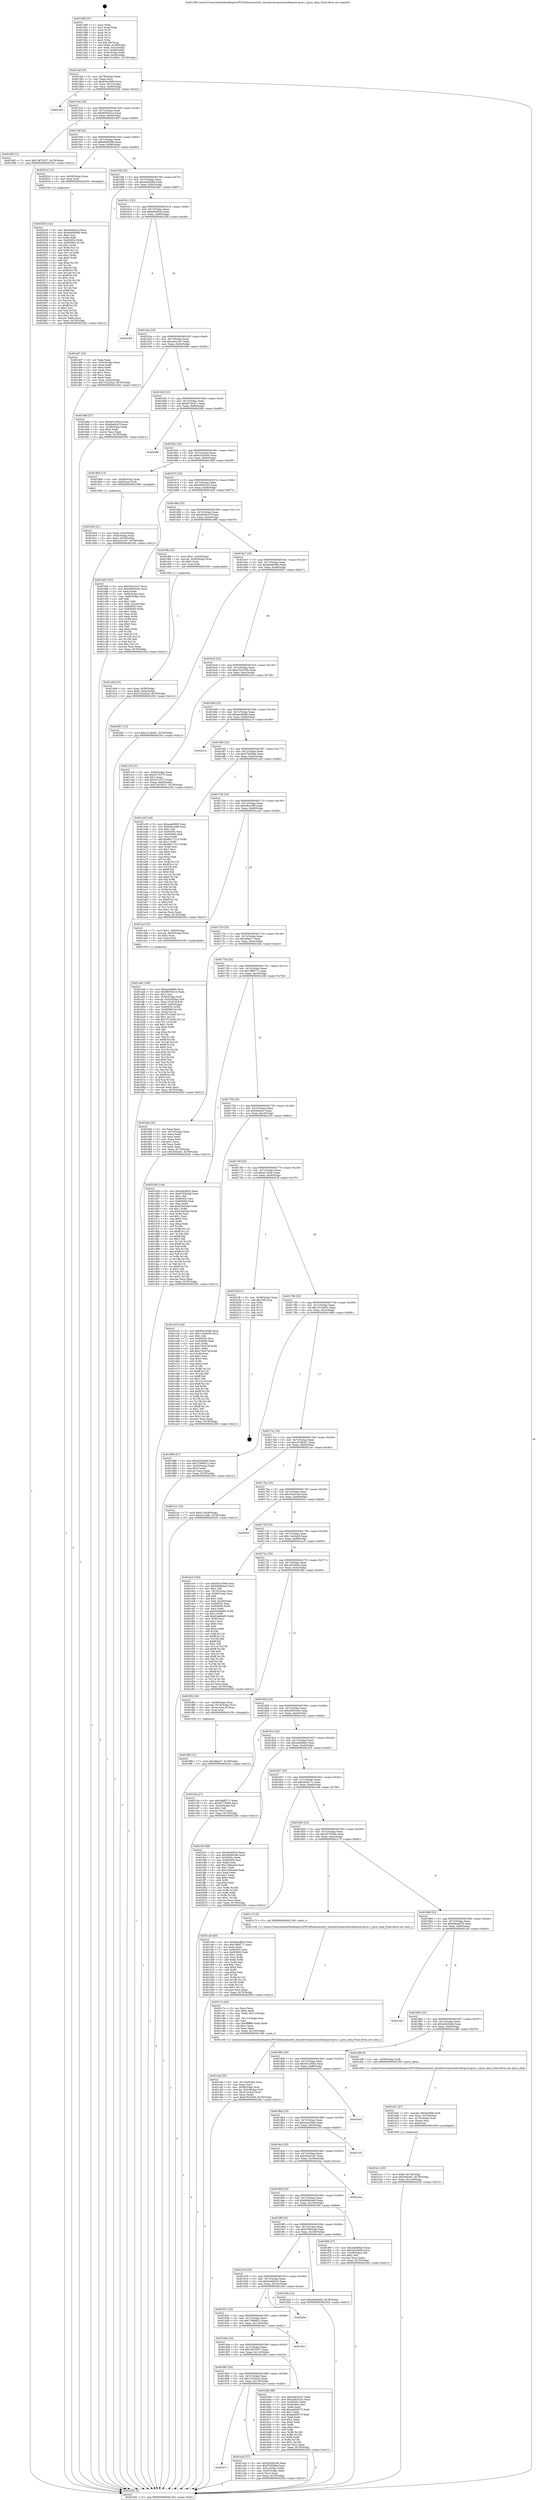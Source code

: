 digraph "0x401580" {
  label = "0x401580 (/mnt/c/Users/mathe/Desktop/tcc/POCII/binaries/extr_linuxdriverspcicontrollerpcie-iproc.c_iproc_data_Final-ollvm.out::main(0))"
  labelloc = "t"
  node[shape=record]

  Entry [label="",width=0.3,height=0.3,shape=circle,fillcolor=black,style=filled]
  "0x4015af" [label="{
     0x4015af [23]\l
     | [instrs]\l
     &nbsp;&nbsp;0x4015af \<+3\>: mov -0x78(%rbp),%eax\l
     &nbsp;&nbsp;0x4015b2 \<+2\>: mov %eax,%ecx\l
     &nbsp;&nbsp;0x4015b4 \<+6\>: sub $0x93ec3596,%ecx\l
     &nbsp;&nbsp;0x4015ba \<+3\>: mov %eax,-0x7c(%rbp)\l
     &nbsp;&nbsp;0x4015bd \<+3\>: mov %ecx,-0x80(%rbp)\l
     &nbsp;&nbsp;0x4015c0 \<+6\>: je 0000000000402262 \<main+0xce2\>\l
  }"]
  "0x402262" [label="{
     0x402262\l
  }", style=dashed]
  "0x4015c6" [label="{
     0x4015c6 [25]\l
     | [instrs]\l
     &nbsp;&nbsp;0x4015c6 \<+5\>: jmp 00000000004015cb \<main+0x4b\>\l
     &nbsp;&nbsp;0x4015cb \<+3\>: mov -0x7c(%rbp),%eax\l
     &nbsp;&nbsp;0x4015ce \<+5\>: sub $0x96555e14,%eax\l
     &nbsp;&nbsp;0x4015d3 \<+6\>: mov %eax,-0x84(%rbp)\l
     &nbsp;&nbsp;0x4015d9 \<+6\>: je 0000000000401b8f \<main+0x60f\>\l
  }"]
  Exit [label="",width=0.3,height=0.3,shape=circle,fillcolor=black,style=filled,peripheries=2]
  "0x401b8f" [label="{
     0x401b8f [12]\l
     | [instrs]\l
     &nbsp;&nbsp;0x401b8f \<+7\>: movl $0x7a879237,-0x78(%rbp)\l
     &nbsp;&nbsp;0x401b96 \<+5\>: jmp 0000000000402292 \<main+0xd12\>\l
  }"]
  "0x4015df" [label="{
     0x4015df [25]\l
     | [instrs]\l
     &nbsp;&nbsp;0x4015df \<+5\>: jmp 00000000004015e4 \<main+0x64\>\l
     &nbsp;&nbsp;0x4015e4 \<+3\>: mov -0x7c(%rbp),%eax\l
     &nbsp;&nbsp;0x4015e7 \<+5\>: sub $0x96e6039e,%eax\l
     &nbsp;&nbsp;0x4015ec \<+6\>: mov %eax,-0x88(%rbp)\l
     &nbsp;&nbsp;0x4015f2 \<+6\>: je 000000000040201d \<main+0xa9d\>\l
  }"]
  "0x402029" [label="{
     0x402029 [142]\l
     | [instrs]\l
     &nbsp;&nbsp;0x402029 \<+5\>: mov $0x6a4bf41b,%ecx\l
     &nbsp;&nbsp;0x40202e \<+5\>: mov $0xde440908,%edx\l
     &nbsp;&nbsp;0x402033 \<+3\>: mov $0x1,%sil\l
     &nbsp;&nbsp;0x402036 \<+3\>: xor %r8d,%r8d\l
     &nbsp;&nbsp;0x402039 \<+8\>: mov 0x40505c,%r9d\l
     &nbsp;&nbsp;0x402041 \<+8\>: mov 0x405060,%r10d\l
     &nbsp;&nbsp;0x402049 \<+4\>: sub $0x1,%r8d\l
     &nbsp;&nbsp;0x40204d \<+3\>: mov %r9d,%r11d\l
     &nbsp;&nbsp;0x402050 \<+3\>: add %r8d,%r11d\l
     &nbsp;&nbsp;0x402053 \<+4\>: imul %r11d,%r9d\l
     &nbsp;&nbsp;0x402057 \<+4\>: and $0x1,%r9d\l
     &nbsp;&nbsp;0x40205b \<+4\>: cmp $0x0,%r9d\l
     &nbsp;&nbsp;0x40205f \<+3\>: sete %bl\l
     &nbsp;&nbsp;0x402062 \<+4\>: cmp $0xa,%r10d\l
     &nbsp;&nbsp;0x402066 \<+4\>: setl %r14b\l
     &nbsp;&nbsp;0x40206a \<+3\>: mov %bl,%r15b\l
     &nbsp;&nbsp;0x40206d \<+4\>: xor $0xff,%r15b\l
     &nbsp;&nbsp;0x402071 \<+3\>: mov %r14b,%r12b\l
     &nbsp;&nbsp;0x402074 \<+4\>: xor $0xff,%r12b\l
     &nbsp;&nbsp;0x402078 \<+4\>: xor $0x1,%sil\l
     &nbsp;&nbsp;0x40207c \<+3\>: mov %r15b,%r13b\l
     &nbsp;&nbsp;0x40207f \<+4\>: and $0xff,%r13b\l
     &nbsp;&nbsp;0x402083 \<+3\>: and %sil,%bl\l
     &nbsp;&nbsp;0x402086 \<+3\>: mov %r12b,%al\l
     &nbsp;&nbsp;0x402089 \<+2\>: and $0xff,%al\l
     &nbsp;&nbsp;0x40208b \<+3\>: and %sil,%r14b\l
     &nbsp;&nbsp;0x40208e \<+3\>: or %bl,%r13b\l
     &nbsp;&nbsp;0x402091 \<+3\>: or %r14b,%al\l
     &nbsp;&nbsp;0x402094 \<+3\>: xor %al,%r13b\l
     &nbsp;&nbsp;0x402097 \<+3\>: or %r12b,%r15b\l
     &nbsp;&nbsp;0x40209a \<+4\>: xor $0xff,%r15b\l
     &nbsp;&nbsp;0x40209e \<+4\>: or $0x1,%sil\l
     &nbsp;&nbsp;0x4020a2 \<+3\>: and %sil,%r15b\l
     &nbsp;&nbsp;0x4020a5 \<+3\>: or %r15b,%r13b\l
     &nbsp;&nbsp;0x4020a8 \<+4\>: test $0x1,%r13b\l
     &nbsp;&nbsp;0x4020ac \<+3\>: cmovne %edx,%ecx\l
     &nbsp;&nbsp;0x4020af \<+3\>: mov %ecx,-0x78(%rbp)\l
     &nbsp;&nbsp;0x4020b2 \<+5\>: jmp 0000000000402292 \<main+0xd12\>\l
  }"]
  "0x40201d" [label="{
     0x40201d [12]\l
     | [instrs]\l
     &nbsp;&nbsp;0x40201d \<+4\>: mov -0x58(%rbp),%rax\l
     &nbsp;&nbsp;0x402021 \<+3\>: mov %rax,%rdi\l
     &nbsp;&nbsp;0x402024 \<+5\>: call 0000000000401030 \<free@plt\>\l
     | [calls]\l
     &nbsp;&nbsp;0x401030 \{1\} (unknown)\l
  }"]
  "0x4015f8" [label="{
     0x4015f8 [25]\l
     | [instrs]\l
     &nbsp;&nbsp;0x4015f8 \<+5\>: jmp 00000000004015fd \<main+0x7d\>\l
     &nbsp;&nbsp;0x4015fd \<+3\>: mov -0x7c(%rbp),%eax\l
     &nbsp;&nbsp;0x401600 \<+5\>: sub $0xaebf246d,%eax\l
     &nbsp;&nbsp;0x401605 \<+6\>: mov %eax,-0x8c(%rbp)\l
     &nbsp;&nbsp;0x40160b \<+6\>: je 0000000000401dd7 \<main+0x857\>\l
  }"]
  "0x401f98" [label="{
     0x401f98 [12]\l
     | [instrs]\l
     &nbsp;&nbsp;0x401f98 \<+7\>: movl $0x48ae27,-0x78(%rbp)\l
     &nbsp;&nbsp;0x401f9f \<+5\>: jmp 0000000000402292 \<main+0xd12\>\l
  }"]
  "0x401dd7" [label="{
     0x401dd7 [33]\l
     | [instrs]\l
     &nbsp;&nbsp;0x401dd7 \<+2\>: xor %eax,%eax\l
     &nbsp;&nbsp;0x401dd9 \<+3\>: mov -0x5c(%rbp),%ecx\l
     &nbsp;&nbsp;0x401ddc \<+2\>: mov %eax,%edx\l
     &nbsp;&nbsp;0x401dde \<+2\>: sub %ecx,%edx\l
     &nbsp;&nbsp;0x401de0 \<+2\>: mov %eax,%ecx\l
     &nbsp;&nbsp;0x401de2 \<+3\>: sub $0x1,%ecx\l
     &nbsp;&nbsp;0x401de5 \<+2\>: add %ecx,%edx\l
     &nbsp;&nbsp;0x401de7 \<+2\>: sub %edx,%eax\l
     &nbsp;&nbsp;0x401de9 \<+3\>: mov %eax,-0x5c(%rbp)\l
     &nbsp;&nbsp;0x401dec \<+7\>: movl $0x7e22d2a2,-0x78(%rbp)\l
     &nbsp;&nbsp;0x401df3 \<+5\>: jmp 0000000000402292 \<main+0xd12\>\l
  }"]
  "0x401611" [label="{
     0x401611 [25]\l
     | [instrs]\l
     &nbsp;&nbsp;0x401611 \<+5\>: jmp 0000000000401616 \<main+0x96\>\l
     &nbsp;&nbsp;0x401616 \<+3\>: mov -0x7c(%rbp),%eax\l
     &nbsp;&nbsp;0x401619 \<+5\>: sub $0xb9ecf62d,%eax\l
     &nbsp;&nbsp;0x40161e \<+6\>: mov %eax,-0x90(%rbp)\l
     &nbsp;&nbsp;0x401624 \<+6\>: je 0000000000402256 \<main+0xcd6\>\l
  }"]
  "0x401e1c" [label="{
     0x401e1c [25]\l
     | [instrs]\l
     &nbsp;&nbsp;0x401e1c \<+7\>: movl $0x0,-0x74(%rbp)\l
     &nbsp;&nbsp;0x401e23 \<+7\>: movl $0x50fca01,-0x78(%rbp)\l
     &nbsp;&nbsp;0x401e2a \<+6\>: mov %eax,-0x124(%rbp)\l
     &nbsp;&nbsp;0x401e30 \<+5\>: jmp 0000000000402292 \<main+0xd12\>\l
  }"]
  "0x402256" [label="{
     0x402256\l
  }", style=dashed]
  "0x40162a" [label="{
     0x40162a [25]\l
     | [instrs]\l
     &nbsp;&nbsp;0x40162a \<+5\>: jmp 000000000040162f \<main+0xaf\>\l
     &nbsp;&nbsp;0x40162f \<+3\>: mov -0x7c(%rbp),%eax\l
     &nbsp;&nbsp;0x401632 \<+5\>: sub $0xce5ccc07,%eax\l
     &nbsp;&nbsp;0x401637 \<+6\>: mov %eax,-0x94(%rbp)\l
     &nbsp;&nbsp;0x40163d \<+6\>: je 00000000004019db \<main+0x45b\>\l
  }"]
  "0x401e01" [label="{
     0x401e01 [27]\l
     | [instrs]\l
     &nbsp;&nbsp;0x401e01 \<+10\>: movabs $0x4030b6,%rdi\l
     &nbsp;&nbsp;0x401e0b \<+4\>: mov %rax,-0x70(%rbp)\l
     &nbsp;&nbsp;0x401e0f \<+4\>: mov -0x70(%rbp),%rax\l
     &nbsp;&nbsp;0x401e13 \<+2\>: mov (%rax),%esi\l
     &nbsp;&nbsp;0x401e15 \<+2\>: mov $0x0,%al\l
     &nbsp;&nbsp;0x401e17 \<+5\>: call 0000000000401040 \<printf@plt\>\l
     | [calls]\l
     &nbsp;&nbsp;0x401040 \{1\} (unknown)\l
  }"]
  "0x4019db" [label="{
     0x4019db [27]\l
     | [instrs]\l
     &nbsp;&nbsp;0x4019db \<+5\>: mov $0x491c5934,%eax\l
     &nbsp;&nbsp;0x4019e0 \<+5\>: mov $0xdbd4cb7f,%ecx\l
     &nbsp;&nbsp;0x4019e5 \<+3\>: mov -0x30(%rbp),%edx\l
     &nbsp;&nbsp;0x4019e8 \<+3\>: cmp $0x0,%edx\l
     &nbsp;&nbsp;0x4019eb \<+3\>: cmove %ecx,%eax\l
     &nbsp;&nbsp;0x4019ee \<+3\>: mov %eax,-0x78(%rbp)\l
     &nbsp;&nbsp;0x4019f1 \<+5\>: jmp 0000000000402292 \<main+0xd12\>\l
  }"]
  "0x401643" [label="{
     0x401643 [25]\l
     | [instrs]\l
     &nbsp;&nbsp;0x401643 \<+5\>: jmp 0000000000401648 \<main+0xc8\>\l
     &nbsp;&nbsp;0x401648 \<+3\>: mov -0x7c(%rbp),%eax\l
     &nbsp;&nbsp;0x40164b \<+5\>: sub $0xd274a411,%eax\l
     &nbsp;&nbsp;0x401650 \<+6\>: mov %eax,-0x98(%rbp)\l
     &nbsp;&nbsp;0x401656 \<+6\>: je 0000000000402286 \<main+0xd06\>\l
  }"]
  "0x401ca6" [label="{
     0x401ca6 [35]\l
     | [instrs]\l
     &nbsp;&nbsp;0x401ca6 \<+6\>: mov -0x120(%rbp),%ecx\l
     &nbsp;&nbsp;0x401cac \<+3\>: imul %eax,%ecx\l
     &nbsp;&nbsp;0x401caf \<+4\>: mov -0x58(%rbp),%rdi\l
     &nbsp;&nbsp;0x401cb3 \<+4\>: movslq -0x5c(%rbp),%r8\l
     &nbsp;&nbsp;0x401cb7 \<+4\>: mov (%rdi,%r8,8),%rdi\l
     &nbsp;&nbsp;0x401cbb \<+2\>: mov %ecx,(%rdi)\l
     &nbsp;&nbsp;0x401cbd \<+7\>: movl $0xe76232d5,-0x78(%rbp)\l
     &nbsp;&nbsp;0x401cc4 \<+5\>: jmp 0000000000402292 \<main+0xd12\>\l
  }"]
  "0x402286" [label="{
     0x402286\l
  }", style=dashed]
  "0x40165c" [label="{
     0x40165c [25]\l
     | [instrs]\l
     &nbsp;&nbsp;0x40165c \<+5\>: jmp 0000000000401661 \<main+0xe1\>\l
     &nbsp;&nbsp;0x401661 \<+3\>: mov -0x7c(%rbp),%eax\l
     &nbsp;&nbsp;0x401664 \<+5\>: sub $0xd33cb5a0,%eax\l
     &nbsp;&nbsp;0x401669 \<+6\>: mov %eax,-0x9c(%rbp)\l
     &nbsp;&nbsp;0x40166f \<+6\>: je 00000000004019b9 \<main+0x439\>\l
  }"]
  "0x401c7a" [label="{
     0x401c7a [44]\l
     | [instrs]\l
     &nbsp;&nbsp;0x401c7a \<+2\>: xor %ecx,%ecx\l
     &nbsp;&nbsp;0x401c7c \<+5\>: mov $0x2,%edx\l
     &nbsp;&nbsp;0x401c81 \<+6\>: mov %edx,-0x11c(%rbp)\l
     &nbsp;&nbsp;0x401c87 \<+1\>: cltd\l
     &nbsp;&nbsp;0x401c88 \<+6\>: mov -0x11c(%rbp),%esi\l
     &nbsp;&nbsp;0x401c8e \<+2\>: idiv %esi\l
     &nbsp;&nbsp;0x401c90 \<+6\>: imul $0xfffffffe,%edx,%edx\l
     &nbsp;&nbsp;0x401c96 \<+3\>: sub $0x1,%ecx\l
     &nbsp;&nbsp;0x401c99 \<+2\>: sub %ecx,%edx\l
     &nbsp;&nbsp;0x401c9b \<+6\>: mov %edx,-0x120(%rbp)\l
     &nbsp;&nbsp;0x401ca1 \<+5\>: call 0000000000401160 \<next_i\>\l
     | [calls]\l
     &nbsp;&nbsp;0x401160 \{1\} (/mnt/c/Users/mathe/Desktop/tcc/POCII/binaries/extr_linuxdriverspcicontrollerpcie-iproc.c_iproc_data_Final-ollvm.out::next_i)\l
  }"]
  "0x4019b9" [label="{
     0x4019b9 [13]\l
     | [instrs]\l
     &nbsp;&nbsp;0x4019b9 \<+4\>: mov -0x48(%rbp),%rax\l
     &nbsp;&nbsp;0x4019bd \<+4\>: mov 0x8(%rax),%rdi\l
     &nbsp;&nbsp;0x4019c1 \<+5\>: call 0000000000401060 \<atoi@plt\>\l
     | [calls]\l
     &nbsp;&nbsp;0x401060 \{1\} (unknown)\l
  }"]
  "0x401675" [label="{
     0x401675 [25]\l
     | [instrs]\l
     &nbsp;&nbsp;0x401675 \<+5\>: jmp 000000000040167a \<main+0xfa\>\l
     &nbsp;&nbsp;0x40167a \<+3\>: mov -0x7c(%rbp),%eax\l
     &nbsp;&nbsp;0x40167d \<+5\>: sub $0xd3833c23,%eax\l
     &nbsp;&nbsp;0x401682 \<+6\>: mov %eax,-0xa0(%rbp)\l
     &nbsp;&nbsp;0x401688 \<+6\>: je 0000000000401bf3 \<main+0x673\>\l
  }"]
  "0x401ae6" [label="{
     0x401ae6 [169]\l
     | [instrs]\l
     &nbsp;&nbsp;0x401ae6 \<+5\>: mov $0xeae4f466,%ecx\l
     &nbsp;&nbsp;0x401aeb \<+5\>: mov $0x96555e14,%edx\l
     &nbsp;&nbsp;0x401af0 \<+3\>: mov $0x1,%sil\l
     &nbsp;&nbsp;0x401af3 \<+4\>: mov -0x58(%rbp),%rdi\l
     &nbsp;&nbsp;0x401af7 \<+4\>: movslq -0x5c(%rbp),%r8\l
     &nbsp;&nbsp;0x401afb \<+4\>: mov %rax,(%rdi,%r8,8)\l
     &nbsp;&nbsp;0x401aff \<+7\>: movl $0x0,-0x64(%rbp)\l
     &nbsp;&nbsp;0x401b06 \<+8\>: mov 0x40505c,%r9d\l
     &nbsp;&nbsp;0x401b0e \<+8\>: mov 0x405060,%r10d\l
     &nbsp;&nbsp;0x401b16 \<+3\>: mov %r9d,%r11d\l
     &nbsp;&nbsp;0x401b19 \<+7\>: sub $0x7f7c53d3,%r11d\l
     &nbsp;&nbsp;0x401b20 \<+4\>: sub $0x1,%r11d\l
     &nbsp;&nbsp;0x401b24 \<+7\>: add $0x7f7c53d3,%r11d\l
     &nbsp;&nbsp;0x401b2b \<+4\>: imul %r11d,%r9d\l
     &nbsp;&nbsp;0x401b2f \<+4\>: and $0x1,%r9d\l
     &nbsp;&nbsp;0x401b33 \<+4\>: cmp $0x0,%r9d\l
     &nbsp;&nbsp;0x401b37 \<+3\>: sete %bl\l
     &nbsp;&nbsp;0x401b3a \<+4\>: cmp $0xa,%r10d\l
     &nbsp;&nbsp;0x401b3e \<+4\>: setl %r14b\l
     &nbsp;&nbsp;0x401b42 \<+3\>: mov %bl,%r15b\l
     &nbsp;&nbsp;0x401b45 \<+4\>: xor $0xff,%r15b\l
     &nbsp;&nbsp;0x401b49 \<+3\>: mov %r14b,%r12b\l
     &nbsp;&nbsp;0x401b4c \<+4\>: xor $0xff,%r12b\l
     &nbsp;&nbsp;0x401b50 \<+4\>: xor $0x0,%sil\l
     &nbsp;&nbsp;0x401b54 \<+3\>: mov %r15b,%r13b\l
     &nbsp;&nbsp;0x401b57 \<+4\>: and $0x0,%r13b\l
     &nbsp;&nbsp;0x401b5b \<+3\>: and %sil,%bl\l
     &nbsp;&nbsp;0x401b5e \<+3\>: mov %r12b,%al\l
     &nbsp;&nbsp;0x401b61 \<+2\>: and $0x0,%al\l
     &nbsp;&nbsp;0x401b63 \<+3\>: and %sil,%r14b\l
     &nbsp;&nbsp;0x401b66 \<+3\>: or %bl,%r13b\l
     &nbsp;&nbsp;0x401b69 \<+3\>: or %r14b,%al\l
     &nbsp;&nbsp;0x401b6c \<+3\>: xor %al,%r13b\l
     &nbsp;&nbsp;0x401b6f \<+3\>: or %r12b,%r15b\l
     &nbsp;&nbsp;0x401b72 \<+4\>: xor $0xff,%r15b\l
     &nbsp;&nbsp;0x401b76 \<+4\>: or $0x0,%sil\l
     &nbsp;&nbsp;0x401b7a \<+3\>: and %sil,%r15b\l
     &nbsp;&nbsp;0x401b7d \<+3\>: or %r15b,%r13b\l
     &nbsp;&nbsp;0x401b80 \<+4\>: test $0x1,%r13b\l
     &nbsp;&nbsp;0x401b84 \<+3\>: cmovne %edx,%ecx\l
     &nbsp;&nbsp;0x401b87 \<+3\>: mov %ecx,-0x78(%rbp)\l
     &nbsp;&nbsp;0x401b8a \<+5\>: jmp 0000000000402292 \<main+0xd12\>\l
  }"]
  "0x401bf3" [label="{
     0x401bf3 [103]\l
     | [instrs]\l
     &nbsp;&nbsp;0x401bf3 \<+5\>: mov $0x544c3247,%eax\l
     &nbsp;&nbsp;0x401bf8 \<+5\>: mov $0x26002e34,%ecx\l
     &nbsp;&nbsp;0x401bfd \<+2\>: xor %edx,%edx\l
     &nbsp;&nbsp;0x401bff \<+3\>: mov -0x64(%rbp),%esi\l
     &nbsp;&nbsp;0x401c02 \<+3\>: cmp -0x60(%rbp),%esi\l
     &nbsp;&nbsp;0x401c05 \<+4\>: setl %dil\l
     &nbsp;&nbsp;0x401c09 \<+4\>: and $0x1,%dil\l
     &nbsp;&nbsp;0x401c0d \<+4\>: mov %dil,-0x2a(%rbp)\l
     &nbsp;&nbsp;0x401c11 \<+7\>: mov 0x40505c,%esi\l
     &nbsp;&nbsp;0x401c18 \<+8\>: mov 0x405060,%r8d\l
     &nbsp;&nbsp;0x401c20 \<+3\>: sub $0x1,%edx\l
     &nbsp;&nbsp;0x401c23 \<+3\>: mov %esi,%r9d\l
     &nbsp;&nbsp;0x401c26 \<+3\>: add %edx,%r9d\l
     &nbsp;&nbsp;0x401c29 \<+4\>: imul %r9d,%esi\l
     &nbsp;&nbsp;0x401c2d \<+3\>: and $0x1,%esi\l
     &nbsp;&nbsp;0x401c30 \<+3\>: cmp $0x0,%esi\l
     &nbsp;&nbsp;0x401c33 \<+4\>: sete %dil\l
     &nbsp;&nbsp;0x401c37 \<+4\>: cmp $0xa,%r8d\l
     &nbsp;&nbsp;0x401c3b \<+4\>: setl %r10b\l
     &nbsp;&nbsp;0x401c3f \<+3\>: mov %dil,%r11b\l
     &nbsp;&nbsp;0x401c42 \<+3\>: and %r10b,%r11b\l
     &nbsp;&nbsp;0x401c45 \<+3\>: xor %r10b,%dil\l
     &nbsp;&nbsp;0x401c48 \<+3\>: or %dil,%r11b\l
     &nbsp;&nbsp;0x401c4b \<+4\>: test $0x1,%r11b\l
     &nbsp;&nbsp;0x401c4f \<+3\>: cmovne %ecx,%eax\l
     &nbsp;&nbsp;0x401c52 \<+3\>: mov %eax,-0x78(%rbp)\l
     &nbsp;&nbsp;0x401c55 \<+5\>: jmp 0000000000402292 \<main+0xd12\>\l
  }"]
  "0x40168e" [label="{
     0x40168e [25]\l
     | [instrs]\l
     &nbsp;&nbsp;0x40168e \<+5\>: jmp 0000000000401693 \<main+0x113\>\l
     &nbsp;&nbsp;0x401693 \<+3\>: mov -0x7c(%rbp),%eax\l
     &nbsp;&nbsp;0x401696 \<+5\>: sub $0xdbd4cb7f,%eax\l
     &nbsp;&nbsp;0x40169b \<+6\>: mov %eax,-0xa4(%rbp)\l
     &nbsp;&nbsp;0x4016a1 \<+6\>: je 00000000004019f6 \<main+0x476\>\l
  }"]
  "0x40197c" [label="{
     0x40197c\l
  }", style=dashed]
  "0x4019f6" [label="{
     0x4019f6 [23]\l
     | [instrs]\l
     &nbsp;&nbsp;0x4019f6 \<+7\>: movl $0x1,-0x50(%rbp)\l
     &nbsp;&nbsp;0x4019fd \<+4\>: movslq -0x50(%rbp),%rax\l
     &nbsp;&nbsp;0x401a01 \<+4\>: shl $0x3,%rax\l
     &nbsp;&nbsp;0x401a05 \<+3\>: mov %rax,%rdi\l
     &nbsp;&nbsp;0x401a08 \<+5\>: call 0000000000401050 \<malloc@plt\>\l
     | [calls]\l
     &nbsp;&nbsp;0x401050 \{1\} (unknown)\l
  }"]
  "0x4016a7" [label="{
     0x4016a7 [25]\l
     | [instrs]\l
     &nbsp;&nbsp;0x4016a7 \<+5\>: jmp 00000000004016ac \<main+0x12c\>\l
     &nbsp;&nbsp;0x4016ac \<+3\>: mov -0x7c(%rbp),%eax\l
     &nbsp;&nbsp;0x4016af \<+5\>: sub $0xde440908,%eax\l
     &nbsp;&nbsp;0x4016b4 \<+6\>: mov %eax,-0xa8(%rbp)\l
     &nbsp;&nbsp;0x4016ba \<+6\>: je 00000000004020b7 \<main+0xb37\>\l
  }"]
  "0x401a24" [label="{
     0x401a24 [27]\l
     | [instrs]\l
     &nbsp;&nbsp;0x401a24 \<+5\>: mov $0x42b2624b,%eax\l
     &nbsp;&nbsp;0x401a29 \<+5\>: mov $0xf75d39de,%ecx\l
     &nbsp;&nbsp;0x401a2e \<+3\>: mov -0x5c(%rbp),%edx\l
     &nbsp;&nbsp;0x401a31 \<+3\>: cmp -0x50(%rbp),%edx\l
     &nbsp;&nbsp;0x401a34 \<+3\>: cmovl %ecx,%eax\l
     &nbsp;&nbsp;0x401a37 \<+3\>: mov %eax,-0x78(%rbp)\l
     &nbsp;&nbsp;0x401a3a \<+5\>: jmp 0000000000402292 \<main+0xd12\>\l
  }"]
  "0x4020b7" [label="{
     0x4020b7 [12]\l
     | [instrs]\l
     &nbsp;&nbsp;0x4020b7 \<+7\>: movl $0x101dbc67,-0x78(%rbp)\l
     &nbsp;&nbsp;0x4020be \<+5\>: jmp 0000000000402292 \<main+0xd12\>\l
  }"]
  "0x4016c0" [label="{
     0x4016c0 [25]\l
     | [instrs]\l
     &nbsp;&nbsp;0x4016c0 \<+5\>: jmp 00000000004016c5 \<main+0x145\>\l
     &nbsp;&nbsp;0x4016c5 \<+3\>: mov -0x7c(%rbp),%eax\l
     &nbsp;&nbsp;0x4016c8 \<+5\>: sub $0xe76232d5,%eax\l
     &nbsp;&nbsp;0x4016cd \<+6\>: mov %eax,-0xac(%rbp)\l
     &nbsp;&nbsp;0x4016d3 \<+6\>: je 0000000000401cc9 \<main+0x749\>\l
  }"]
  "0x401963" [label="{
     0x401963 [25]\l
     | [instrs]\l
     &nbsp;&nbsp;0x401963 \<+5\>: jmp 0000000000401968 \<main+0x3e8\>\l
     &nbsp;&nbsp;0x401968 \<+3\>: mov -0x7c(%rbp),%eax\l
     &nbsp;&nbsp;0x40196b \<+5\>: sub $0x7e22d2a2,%eax\l
     &nbsp;&nbsp;0x401970 \<+6\>: mov %eax,-0x118(%rbp)\l
     &nbsp;&nbsp;0x401976 \<+6\>: je 0000000000401a24 \<main+0x4a4\>\l
  }"]
  "0x401cc9" [label="{
     0x401cc9 [31]\l
     | [instrs]\l
     &nbsp;&nbsp;0x401cc9 \<+3\>: mov -0x64(%rbp),%eax\l
     &nbsp;&nbsp;0x401ccc \<+5\>: sub $0xc67c5373,%eax\l
     &nbsp;&nbsp;0x401cd1 \<+3\>: add $0x1,%eax\l
     &nbsp;&nbsp;0x401cd4 \<+5\>: add $0xc67c5373,%eax\l
     &nbsp;&nbsp;0x401cd9 \<+3\>: mov %eax,-0x64(%rbp)\l
     &nbsp;&nbsp;0x401cdc \<+7\>: movl $0x7a879237,-0x78(%rbp)\l
     &nbsp;&nbsp;0x401ce3 \<+5\>: jmp 0000000000402292 \<main+0xd12\>\l
  }"]
  "0x4016d9" [label="{
     0x4016d9 [25]\l
     | [instrs]\l
     &nbsp;&nbsp;0x4016d9 \<+5\>: jmp 00000000004016de \<main+0x15e\>\l
     &nbsp;&nbsp;0x4016de \<+3\>: mov -0x7c(%rbp),%eax\l
     &nbsp;&nbsp;0x4016e1 \<+5\>: sub $0xeae4f466,%eax\l
     &nbsp;&nbsp;0x4016e6 \<+6\>: mov %eax,-0xb0(%rbp)\l
     &nbsp;&nbsp;0x4016ec \<+6\>: je 0000000000402214 \<main+0xc94\>\l
  }"]
  "0x401b9b" [label="{
     0x401b9b [88]\l
     | [instrs]\l
     &nbsp;&nbsp;0x401b9b \<+5\>: mov $0x544c3247,%eax\l
     &nbsp;&nbsp;0x401ba0 \<+5\>: mov $0xd3833c23,%ecx\l
     &nbsp;&nbsp;0x401ba5 \<+7\>: mov 0x40505c,%edx\l
     &nbsp;&nbsp;0x401bac \<+7\>: mov 0x405060,%esi\l
     &nbsp;&nbsp;0x401bb3 \<+2\>: mov %edx,%edi\l
     &nbsp;&nbsp;0x401bb5 \<+6\>: add $0xaebb9573,%edi\l
     &nbsp;&nbsp;0x401bbb \<+3\>: sub $0x1,%edi\l
     &nbsp;&nbsp;0x401bbe \<+6\>: sub $0xaebb9573,%edi\l
     &nbsp;&nbsp;0x401bc4 \<+3\>: imul %edi,%edx\l
     &nbsp;&nbsp;0x401bc7 \<+3\>: and $0x1,%edx\l
     &nbsp;&nbsp;0x401bca \<+3\>: cmp $0x0,%edx\l
     &nbsp;&nbsp;0x401bcd \<+4\>: sete %r8b\l
     &nbsp;&nbsp;0x401bd1 \<+3\>: cmp $0xa,%esi\l
     &nbsp;&nbsp;0x401bd4 \<+4\>: setl %r9b\l
     &nbsp;&nbsp;0x401bd8 \<+3\>: mov %r8b,%r10b\l
     &nbsp;&nbsp;0x401bdb \<+3\>: and %r9b,%r10b\l
     &nbsp;&nbsp;0x401bde \<+3\>: xor %r9b,%r8b\l
     &nbsp;&nbsp;0x401be1 \<+3\>: or %r8b,%r10b\l
     &nbsp;&nbsp;0x401be4 \<+4\>: test $0x1,%r10b\l
     &nbsp;&nbsp;0x401be8 \<+3\>: cmovne %ecx,%eax\l
     &nbsp;&nbsp;0x401beb \<+3\>: mov %eax,-0x78(%rbp)\l
     &nbsp;&nbsp;0x401bee \<+5\>: jmp 0000000000402292 \<main+0xd12\>\l
  }"]
  "0x402214" [label="{
     0x402214\l
  }", style=dashed]
  "0x4016f2" [label="{
     0x4016f2 [25]\l
     | [instrs]\l
     &nbsp;&nbsp;0x4016f2 \<+5\>: jmp 00000000004016f7 \<main+0x177\>\l
     &nbsp;&nbsp;0x4016f7 \<+3\>: mov -0x7c(%rbp),%eax\l
     &nbsp;&nbsp;0x4016fa \<+5\>: sub $0xf75d39de,%eax\l
     &nbsp;&nbsp;0x4016ff \<+6\>: mov %eax,-0xb4(%rbp)\l
     &nbsp;&nbsp;0x401705 \<+6\>: je 0000000000401a3f \<main+0x4bf\>\l
  }"]
  "0x40194a" [label="{
     0x40194a [25]\l
     | [instrs]\l
     &nbsp;&nbsp;0x40194a \<+5\>: jmp 000000000040194f \<main+0x3cf\>\l
     &nbsp;&nbsp;0x40194f \<+3\>: mov -0x7c(%rbp),%eax\l
     &nbsp;&nbsp;0x401952 \<+5\>: sub $0x7a879237,%eax\l
     &nbsp;&nbsp;0x401957 \<+6\>: mov %eax,-0x114(%rbp)\l
     &nbsp;&nbsp;0x40195d \<+6\>: je 0000000000401b9b \<main+0x61b\>\l
  }"]
  "0x401a3f" [label="{
     0x401a3f [144]\l
     | [instrs]\l
     &nbsp;&nbsp;0x401a3f \<+5\>: mov $0xeae4f466,%eax\l
     &nbsp;&nbsp;0x401a44 \<+5\>: mov $0xfc8cc398,%ecx\l
     &nbsp;&nbsp;0x401a49 \<+2\>: mov $0x1,%dl\l
     &nbsp;&nbsp;0x401a4b \<+7\>: mov 0x40505c,%esi\l
     &nbsp;&nbsp;0x401a52 \<+7\>: mov 0x405060,%edi\l
     &nbsp;&nbsp;0x401a59 \<+3\>: mov %esi,%r8d\l
     &nbsp;&nbsp;0x401a5c \<+7\>: add $0x68c71213,%r8d\l
     &nbsp;&nbsp;0x401a63 \<+4\>: sub $0x1,%r8d\l
     &nbsp;&nbsp;0x401a67 \<+7\>: sub $0x68c71213,%r8d\l
     &nbsp;&nbsp;0x401a6e \<+4\>: imul %r8d,%esi\l
     &nbsp;&nbsp;0x401a72 \<+3\>: and $0x1,%esi\l
     &nbsp;&nbsp;0x401a75 \<+3\>: cmp $0x0,%esi\l
     &nbsp;&nbsp;0x401a78 \<+4\>: sete %r9b\l
     &nbsp;&nbsp;0x401a7c \<+3\>: cmp $0xa,%edi\l
     &nbsp;&nbsp;0x401a7f \<+4\>: setl %r10b\l
     &nbsp;&nbsp;0x401a83 \<+3\>: mov %r9b,%r11b\l
     &nbsp;&nbsp;0x401a86 \<+4\>: xor $0xff,%r11b\l
     &nbsp;&nbsp;0x401a8a \<+3\>: mov %r10b,%bl\l
     &nbsp;&nbsp;0x401a8d \<+3\>: xor $0xff,%bl\l
     &nbsp;&nbsp;0x401a90 \<+3\>: xor $0x0,%dl\l
     &nbsp;&nbsp;0x401a93 \<+3\>: mov %r11b,%r14b\l
     &nbsp;&nbsp;0x401a96 \<+4\>: and $0x0,%r14b\l
     &nbsp;&nbsp;0x401a9a \<+3\>: and %dl,%r9b\l
     &nbsp;&nbsp;0x401a9d \<+3\>: mov %bl,%r15b\l
     &nbsp;&nbsp;0x401aa0 \<+4\>: and $0x0,%r15b\l
     &nbsp;&nbsp;0x401aa4 \<+3\>: and %dl,%r10b\l
     &nbsp;&nbsp;0x401aa7 \<+3\>: or %r9b,%r14b\l
     &nbsp;&nbsp;0x401aaa \<+3\>: or %r10b,%r15b\l
     &nbsp;&nbsp;0x401aad \<+3\>: xor %r15b,%r14b\l
     &nbsp;&nbsp;0x401ab0 \<+3\>: or %bl,%r11b\l
     &nbsp;&nbsp;0x401ab3 \<+4\>: xor $0xff,%r11b\l
     &nbsp;&nbsp;0x401ab7 \<+3\>: or $0x0,%dl\l
     &nbsp;&nbsp;0x401aba \<+3\>: and %dl,%r11b\l
     &nbsp;&nbsp;0x401abd \<+3\>: or %r11b,%r14b\l
     &nbsp;&nbsp;0x401ac0 \<+4\>: test $0x1,%r14b\l
     &nbsp;&nbsp;0x401ac4 \<+3\>: cmovne %ecx,%eax\l
     &nbsp;&nbsp;0x401ac7 \<+3\>: mov %eax,-0x78(%rbp)\l
     &nbsp;&nbsp;0x401aca \<+5\>: jmp 0000000000402292 \<main+0xd12\>\l
  }"]
  "0x40170b" [label="{
     0x40170b [25]\l
     | [instrs]\l
     &nbsp;&nbsp;0x40170b \<+5\>: jmp 0000000000401710 \<main+0x190\>\l
     &nbsp;&nbsp;0x401710 \<+3\>: mov -0x7c(%rbp),%eax\l
     &nbsp;&nbsp;0x401713 \<+5\>: sub $0xfc8cc398,%eax\l
     &nbsp;&nbsp;0x401718 \<+6\>: mov %eax,-0xb8(%rbp)\l
     &nbsp;&nbsp;0x40171e \<+6\>: je 0000000000401acf \<main+0x54f\>\l
  }"]
  "0x4019a1" [label="{
     0x4019a1\l
  }", style=dashed]
  "0x401acf" [label="{
     0x401acf [23]\l
     | [instrs]\l
     &nbsp;&nbsp;0x401acf \<+7\>: movl $0x1,-0x60(%rbp)\l
     &nbsp;&nbsp;0x401ad6 \<+4\>: movslq -0x60(%rbp),%rax\l
     &nbsp;&nbsp;0x401ada \<+4\>: shl $0x2,%rax\l
     &nbsp;&nbsp;0x401ade \<+3\>: mov %rax,%rdi\l
     &nbsp;&nbsp;0x401ae1 \<+5\>: call 0000000000401050 \<malloc@plt\>\l
     | [calls]\l
     &nbsp;&nbsp;0x401050 \{1\} (unknown)\l
  }"]
  "0x401724" [label="{
     0x401724 [25]\l
     | [instrs]\l
     &nbsp;&nbsp;0x401724 \<+5\>: jmp 0000000000401729 \<main+0x1a9\>\l
     &nbsp;&nbsp;0x401729 \<+3\>: mov -0x7c(%rbp),%eax\l
     &nbsp;&nbsp;0x40172c \<+5\>: sub $0x48ae27,%eax\l
     &nbsp;&nbsp;0x401731 \<+6\>: mov %eax,-0xbc(%rbp)\l
     &nbsp;&nbsp;0x401737 \<+6\>: je 0000000000401fa4 \<main+0xa24\>\l
  }"]
  "0x401931" [label="{
     0x401931 [25]\l
     | [instrs]\l
     &nbsp;&nbsp;0x401931 \<+5\>: jmp 0000000000401936 \<main+0x3b6\>\l
     &nbsp;&nbsp;0x401936 \<+3\>: mov -0x7c(%rbp),%eax\l
     &nbsp;&nbsp;0x401939 \<+5\>: sub $0x72906912,%eax\l
     &nbsp;&nbsp;0x40193e \<+6\>: mov %eax,-0x110(%rbp)\l
     &nbsp;&nbsp;0x401944 \<+6\>: je 00000000004019a1 \<main+0x421\>\l
  }"]
  "0x401fa4" [label="{
     0x401fa4 [33]\l
     | [instrs]\l
     &nbsp;&nbsp;0x401fa4 \<+2\>: xor %eax,%eax\l
     &nbsp;&nbsp;0x401fa6 \<+3\>: mov -0x74(%rbp),%ecx\l
     &nbsp;&nbsp;0x401fa9 \<+2\>: mov %eax,%edx\l
     &nbsp;&nbsp;0x401fab \<+2\>: sub %ecx,%edx\l
     &nbsp;&nbsp;0x401fad \<+2\>: mov %eax,%ecx\l
     &nbsp;&nbsp;0x401faf \<+3\>: sub $0x1,%ecx\l
     &nbsp;&nbsp;0x401fb2 \<+2\>: add %ecx,%edx\l
     &nbsp;&nbsp;0x401fb4 \<+2\>: sub %edx,%eax\l
     &nbsp;&nbsp;0x401fb6 \<+3\>: mov %eax,-0x74(%rbp)\l
     &nbsp;&nbsp;0x401fb9 \<+7\>: movl $0x50fca01,-0x78(%rbp)\l
     &nbsp;&nbsp;0x401fc0 \<+5\>: jmp 0000000000402292 \<main+0xd12\>\l
  }"]
  "0x40173d" [label="{
     0x40173d [25]\l
     | [instrs]\l
     &nbsp;&nbsp;0x40173d \<+5\>: jmp 0000000000401742 \<main+0x1c2\>\l
     &nbsp;&nbsp;0x401742 \<+3\>: mov -0x7c(%rbp),%eax\l
     &nbsp;&nbsp;0x401745 \<+5\>: sub $0x1889771,%eax\l
     &nbsp;&nbsp;0x40174a \<+6\>: mov %eax,-0xc0(%rbp)\l
     &nbsp;&nbsp;0x401750 \<+6\>: je 0000000000401d3b \<main+0x7bb\>\l
  }"]
  "0x40226e" [label="{
     0x40226e\l
  }", style=dashed]
  "0x401d3b" [label="{
     0x401d3b [144]\l
     | [instrs]\l
     &nbsp;&nbsp;0x401d3b \<+5\>: mov $0xb9ecf62d,%eax\l
     &nbsp;&nbsp;0x401d40 \<+5\>: mov $0x6790e2a8,%ecx\l
     &nbsp;&nbsp;0x401d45 \<+2\>: mov $0x1,%dl\l
     &nbsp;&nbsp;0x401d47 \<+7\>: mov 0x40505c,%esi\l
     &nbsp;&nbsp;0x401d4e \<+7\>: mov 0x405060,%edi\l
     &nbsp;&nbsp;0x401d55 \<+3\>: mov %esi,%r8d\l
     &nbsp;&nbsp;0x401d58 \<+7\>: add $0xf16e5aeb,%r8d\l
     &nbsp;&nbsp;0x401d5f \<+4\>: sub $0x1,%r8d\l
     &nbsp;&nbsp;0x401d63 \<+7\>: sub $0xf16e5aeb,%r8d\l
     &nbsp;&nbsp;0x401d6a \<+4\>: imul %r8d,%esi\l
     &nbsp;&nbsp;0x401d6e \<+3\>: and $0x1,%esi\l
     &nbsp;&nbsp;0x401d71 \<+3\>: cmp $0x0,%esi\l
     &nbsp;&nbsp;0x401d74 \<+4\>: sete %r9b\l
     &nbsp;&nbsp;0x401d78 \<+3\>: cmp $0xa,%edi\l
     &nbsp;&nbsp;0x401d7b \<+4\>: setl %r10b\l
     &nbsp;&nbsp;0x401d7f \<+3\>: mov %r9b,%r11b\l
     &nbsp;&nbsp;0x401d82 \<+4\>: xor $0xff,%r11b\l
     &nbsp;&nbsp;0x401d86 \<+3\>: mov %r10b,%bl\l
     &nbsp;&nbsp;0x401d89 \<+3\>: xor $0xff,%bl\l
     &nbsp;&nbsp;0x401d8c \<+3\>: xor $0x1,%dl\l
     &nbsp;&nbsp;0x401d8f \<+3\>: mov %r11b,%r14b\l
     &nbsp;&nbsp;0x401d92 \<+4\>: and $0xff,%r14b\l
     &nbsp;&nbsp;0x401d96 \<+3\>: and %dl,%r9b\l
     &nbsp;&nbsp;0x401d99 \<+3\>: mov %bl,%r15b\l
     &nbsp;&nbsp;0x401d9c \<+4\>: and $0xff,%r15b\l
     &nbsp;&nbsp;0x401da0 \<+3\>: and %dl,%r10b\l
     &nbsp;&nbsp;0x401da3 \<+3\>: or %r9b,%r14b\l
     &nbsp;&nbsp;0x401da6 \<+3\>: or %r10b,%r15b\l
     &nbsp;&nbsp;0x401da9 \<+3\>: xor %r15b,%r14b\l
     &nbsp;&nbsp;0x401dac \<+3\>: or %bl,%r11b\l
     &nbsp;&nbsp;0x401daf \<+4\>: xor $0xff,%r11b\l
     &nbsp;&nbsp;0x401db3 \<+3\>: or $0x1,%dl\l
     &nbsp;&nbsp;0x401db6 \<+3\>: and %dl,%r11b\l
     &nbsp;&nbsp;0x401db9 \<+3\>: or %r11b,%r14b\l
     &nbsp;&nbsp;0x401dbc \<+4\>: test $0x1,%r14b\l
     &nbsp;&nbsp;0x401dc0 \<+3\>: cmovne %ecx,%eax\l
     &nbsp;&nbsp;0x401dc3 \<+3\>: mov %eax,-0x78(%rbp)\l
     &nbsp;&nbsp;0x401dc6 \<+5\>: jmp 0000000000402292 \<main+0xd12\>\l
  }"]
  "0x401756" [label="{
     0x401756 [25]\l
     | [instrs]\l
     &nbsp;&nbsp;0x401756 \<+5\>: jmp 000000000040175b \<main+0x1db\>\l
     &nbsp;&nbsp;0x40175b \<+3\>: mov -0x7c(%rbp),%eax\l
     &nbsp;&nbsp;0x40175e \<+5\>: sub $0x50fca01,%eax\l
     &nbsp;&nbsp;0x401763 \<+6\>: mov %eax,-0xc4(%rbp)\l
     &nbsp;&nbsp;0x401769 \<+6\>: je 0000000000401e35 \<main+0x8b5\>\l
  }"]
  "0x401918" [label="{
     0x401918 [25]\l
     | [instrs]\l
     &nbsp;&nbsp;0x401918 \<+5\>: jmp 000000000040191d \<main+0x39d\>\l
     &nbsp;&nbsp;0x40191d \<+3\>: mov -0x7c(%rbp),%eax\l
     &nbsp;&nbsp;0x401920 \<+5\>: sub $0x6a4bf41b,%eax\l
     &nbsp;&nbsp;0x401925 \<+6\>: mov %eax,-0x10c(%rbp)\l
     &nbsp;&nbsp;0x40192b \<+6\>: je 000000000040226e \<main+0xcee\>\l
  }"]
  "0x401e35" [label="{
     0x401e35 [144]\l
     | [instrs]\l
     &nbsp;&nbsp;0x401e35 \<+5\>: mov $0x93ec3596,%eax\l
     &nbsp;&nbsp;0x401e3a \<+5\>: mov $0x11ee5a58,%ecx\l
     &nbsp;&nbsp;0x401e3f \<+2\>: mov $0x1,%dl\l
     &nbsp;&nbsp;0x401e41 \<+7\>: mov 0x40505c,%esi\l
     &nbsp;&nbsp;0x401e48 \<+7\>: mov 0x405060,%edi\l
     &nbsp;&nbsp;0x401e4f \<+3\>: mov %esi,%r8d\l
     &nbsp;&nbsp;0x401e52 \<+7\>: sub $0xc76a57ef,%r8d\l
     &nbsp;&nbsp;0x401e59 \<+4\>: sub $0x1,%r8d\l
     &nbsp;&nbsp;0x401e5d \<+7\>: add $0xc76a57ef,%r8d\l
     &nbsp;&nbsp;0x401e64 \<+4\>: imul %r8d,%esi\l
     &nbsp;&nbsp;0x401e68 \<+3\>: and $0x1,%esi\l
     &nbsp;&nbsp;0x401e6b \<+3\>: cmp $0x0,%esi\l
     &nbsp;&nbsp;0x401e6e \<+4\>: sete %r9b\l
     &nbsp;&nbsp;0x401e72 \<+3\>: cmp $0xa,%edi\l
     &nbsp;&nbsp;0x401e75 \<+4\>: setl %r10b\l
     &nbsp;&nbsp;0x401e79 \<+3\>: mov %r9b,%r11b\l
     &nbsp;&nbsp;0x401e7c \<+4\>: xor $0xff,%r11b\l
     &nbsp;&nbsp;0x401e80 \<+3\>: mov %r10b,%bl\l
     &nbsp;&nbsp;0x401e83 \<+3\>: xor $0xff,%bl\l
     &nbsp;&nbsp;0x401e86 \<+3\>: xor $0x1,%dl\l
     &nbsp;&nbsp;0x401e89 \<+3\>: mov %r11b,%r14b\l
     &nbsp;&nbsp;0x401e8c \<+4\>: and $0xff,%r14b\l
     &nbsp;&nbsp;0x401e90 \<+3\>: and %dl,%r9b\l
     &nbsp;&nbsp;0x401e93 \<+3\>: mov %bl,%r15b\l
     &nbsp;&nbsp;0x401e96 \<+4\>: and $0xff,%r15b\l
     &nbsp;&nbsp;0x401e9a \<+3\>: and %dl,%r10b\l
     &nbsp;&nbsp;0x401e9d \<+3\>: or %r9b,%r14b\l
     &nbsp;&nbsp;0x401ea0 \<+3\>: or %r10b,%r15b\l
     &nbsp;&nbsp;0x401ea3 \<+3\>: xor %r15b,%r14b\l
     &nbsp;&nbsp;0x401ea6 \<+3\>: or %bl,%r11b\l
     &nbsp;&nbsp;0x401ea9 \<+4\>: xor $0xff,%r11b\l
     &nbsp;&nbsp;0x401ead \<+3\>: or $0x1,%dl\l
     &nbsp;&nbsp;0x401eb0 \<+3\>: and %dl,%r11b\l
     &nbsp;&nbsp;0x401eb3 \<+3\>: or %r11b,%r14b\l
     &nbsp;&nbsp;0x401eb6 \<+4\>: test $0x1,%r14b\l
     &nbsp;&nbsp;0x401eba \<+3\>: cmovne %ecx,%eax\l
     &nbsp;&nbsp;0x401ebd \<+3\>: mov %eax,-0x78(%rbp)\l
     &nbsp;&nbsp;0x401ec0 \<+5\>: jmp 0000000000402292 \<main+0xd12\>\l
  }"]
  "0x40176f" [label="{
     0x40176f [25]\l
     | [instrs]\l
     &nbsp;&nbsp;0x40176f \<+5\>: jmp 0000000000401774 \<main+0x1f4\>\l
     &nbsp;&nbsp;0x401774 \<+3\>: mov -0x7c(%rbp),%eax\l
     &nbsp;&nbsp;0x401777 \<+5\>: sub $0xa312b8c,%eax\l
     &nbsp;&nbsp;0x40177c \<+6\>: mov %eax,-0xc8(%rbp)\l
     &nbsp;&nbsp;0x401782 \<+6\>: je 00000000004021ff \<main+0xc7f\>\l
  }"]
  "0x401dcb" [label="{
     0x401dcb [12]\l
     | [instrs]\l
     &nbsp;&nbsp;0x401dcb \<+7\>: movl $0xaebf246d,-0x78(%rbp)\l
     &nbsp;&nbsp;0x401dd2 \<+5\>: jmp 0000000000402292 \<main+0xd12\>\l
  }"]
  "0x4021ff" [label="{
     0x4021ff [21]\l
     | [instrs]\l
     &nbsp;&nbsp;0x4021ff \<+3\>: mov -0x38(%rbp),%eax\l
     &nbsp;&nbsp;0x402202 \<+7\>: add $0x108,%rsp\l
     &nbsp;&nbsp;0x402209 \<+1\>: pop %rbx\l
     &nbsp;&nbsp;0x40220a \<+2\>: pop %r12\l
     &nbsp;&nbsp;0x40220c \<+2\>: pop %r13\l
     &nbsp;&nbsp;0x40220e \<+2\>: pop %r14\l
     &nbsp;&nbsp;0x402210 \<+2\>: pop %r15\l
     &nbsp;&nbsp;0x402212 \<+1\>: pop %rbp\l
     &nbsp;&nbsp;0x402213 \<+1\>: ret\l
  }"]
  "0x401788" [label="{
     0x401788 [25]\l
     | [instrs]\l
     &nbsp;&nbsp;0x401788 \<+5\>: jmp 000000000040178d \<main+0x20d\>\l
     &nbsp;&nbsp;0x40178d \<+3\>: mov -0x7c(%rbp),%eax\l
     &nbsp;&nbsp;0x401790 \<+5\>: sub $0x1015e82c,%eax\l
     &nbsp;&nbsp;0x401795 \<+6\>: mov %eax,-0xcc(%rbp)\l
     &nbsp;&nbsp;0x40179b \<+6\>: je 0000000000401986 \<main+0x406\>\l
  }"]
  "0x4018ff" [label="{
     0x4018ff [25]\l
     | [instrs]\l
     &nbsp;&nbsp;0x4018ff \<+5\>: jmp 0000000000401904 \<main+0x384\>\l
     &nbsp;&nbsp;0x401904 \<+3\>: mov -0x7c(%rbp),%eax\l
     &nbsp;&nbsp;0x401907 \<+5\>: sub $0x6790e2a8,%eax\l
     &nbsp;&nbsp;0x40190c \<+6\>: mov %eax,-0x108(%rbp)\l
     &nbsp;&nbsp;0x401912 \<+6\>: je 0000000000401dcb \<main+0x84b\>\l
  }"]
  "0x401986" [label="{
     0x401986 [27]\l
     | [instrs]\l
     &nbsp;&nbsp;0x401986 \<+5\>: mov $0xd33cb5a0,%eax\l
     &nbsp;&nbsp;0x40198b \<+5\>: mov $0x72906912,%ecx\l
     &nbsp;&nbsp;0x401990 \<+3\>: mov -0x34(%rbp),%edx\l
     &nbsp;&nbsp;0x401993 \<+3\>: cmp $0x2,%edx\l
     &nbsp;&nbsp;0x401996 \<+3\>: cmovne %ecx,%eax\l
     &nbsp;&nbsp;0x401999 \<+3\>: mov %eax,-0x78(%rbp)\l
     &nbsp;&nbsp;0x40199c \<+5\>: jmp 0000000000402292 \<main+0xd12\>\l
  }"]
  "0x4017a1" [label="{
     0x4017a1 [25]\l
     | [instrs]\l
     &nbsp;&nbsp;0x4017a1 \<+5\>: jmp 00000000004017a6 \<main+0x226\>\l
     &nbsp;&nbsp;0x4017a6 \<+3\>: mov -0x7c(%rbp),%eax\l
     &nbsp;&nbsp;0x4017a9 \<+5\>: sub $0x101dbc67,%eax\l
     &nbsp;&nbsp;0x4017ae \<+6\>: mov %eax,-0xd0(%rbp)\l
     &nbsp;&nbsp;0x4017b4 \<+6\>: je 00000000004021ec \<main+0xc6c\>\l
  }"]
  "0x402292" [label="{
     0x402292 [5]\l
     | [instrs]\l
     &nbsp;&nbsp;0x402292 \<+5\>: jmp 00000000004015af \<main+0x2f\>\l
  }"]
  "0x401580" [label="{
     0x401580 [47]\l
     | [instrs]\l
     &nbsp;&nbsp;0x401580 \<+1\>: push %rbp\l
     &nbsp;&nbsp;0x401581 \<+3\>: mov %rsp,%rbp\l
     &nbsp;&nbsp;0x401584 \<+2\>: push %r15\l
     &nbsp;&nbsp;0x401586 \<+2\>: push %r14\l
     &nbsp;&nbsp;0x401588 \<+2\>: push %r13\l
     &nbsp;&nbsp;0x40158a \<+2\>: push %r12\l
     &nbsp;&nbsp;0x40158c \<+1\>: push %rbx\l
     &nbsp;&nbsp;0x40158d \<+7\>: sub $0x108,%rsp\l
     &nbsp;&nbsp;0x401594 \<+7\>: movl $0x0,-0x38(%rbp)\l
     &nbsp;&nbsp;0x40159b \<+3\>: mov %edi,-0x3c(%rbp)\l
     &nbsp;&nbsp;0x40159e \<+4\>: mov %rsi,-0x48(%rbp)\l
     &nbsp;&nbsp;0x4015a2 \<+3\>: mov -0x3c(%rbp),%edi\l
     &nbsp;&nbsp;0x4015a5 \<+3\>: mov %edi,-0x34(%rbp)\l
     &nbsp;&nbsp;0x4015a8 \<+7\>: movl $0x1015e82c,-0x78(%rbp)\l
  }"]
  "0x4019c6" [label="{
     0x4019c6 [21]\l
     | [instrs]\l
     &nbsp;&nbsp;0x4019c6 \<+3\>: mov %eax,-0x4c(%rbp)\l
     &nbsp;&nbsp;0x4019c9 \<+3\>: mov -0x4c(%rbp),%eax\l
     &nbsp;&nbsp;0x4019cc \<+3\>: mov %eax,-0x30(%rbp)\l
     &nbsp;&nbsp;0x4019cf \<+7\>: movl $0xce5ccc07,-0x78(%rbp)\l
     &nbsp;&nbsp;0x4019d6 \<+5\>: jmp 0000000000402292 \<main+0xd12\>\l
  }"]
  "0x401a0d" [label="{
     0x401a0d [23]\l
     | [instrs]\l
     &nbsp;&nbsp;0x401a0d \<+4\>: mov %rax,-0x58(%rbp)\l
     &nbsp;&nbsp;0x401a11 \<+7\>: movl $0x0,-0x5c(%rbp)\l
     &nbsp;&nbsp;0x401a18 \<+7\>: movl $0x7e22d2a2,-0x78(%rbp)\l
     &nbsp;&nbsp;0x401a1f \<+5\>: jmp 0000000000402292 \<main+0xd12\>\l
  }"]
  "0x401f69" [label="{
     0x401f69 [27]\l
     | [instrs]\l
     &nbsp;&nbsp;0x401f69 \<+5\>: mov $0x2a9e69a5,%eax\l
     &nbsp;&nbsp;0x401f6e \<+5\>: mov $0x1af10b0b,%ecx\l
     &nbsp;&nbsp;0x401f73 \<+3\>: mov -0x29(%rbp),%dl\l
     &nbsp;&nbsp;0x401f76 \<+3\>: test $0x1,%dl\l
     &nbsp;&nbsp;0x401f79 \<+3\>: cmovne %ecx,%eax\l
     &nbsp;&nbsp;0x401f7c \<+3\>: mov %eax,-0x78(%rbp)\l
     &nbsp;&nbsp;0x401f7f \<+5\>: jmp 0000000000402292 \<main+0xd12\>\l
  }"]
  "0x4021ec" [label="{
     0x4021ec [19]\l
     | [instrs]\l
     &nbsp;&nbsp;0x4021ec \<+7\>: movl $0x0,-0x38(%rbp)\l
     &nbsp;&nbsp;0x4021f3 \<+7\>: movl $0xa312b8c,-0x78(%rbp)\l
     &nbsp;&nbsp;0x4021fa \<+5\>: jmp 0000000000402292 \<main+0xd12\>\l
  }"]
  "0x4017ba" [label="{
     0x4017ba [25]\l
     | [instrs]\l
     &nbsp;&nbsp;0x4017ba \<+5\>: jmp 00000000004017bf \<main+0x23f\>\l
     &nbsp;&nbsp;0x4017bf \<+3\>: mov -0x7c(%rbp),%eax\l
     &nbsp;&nbsp;0x4017c2 \<+5\>: sub $0x10cc61e6,%eax\l
     &nbsp;&nbsp;0x4017c7 \<+6\>: mov %eax,-0xd4(%rbp)\l
     &nbsp;&nbsp;0x4017cd \<+6\>: je 00000000004020cf \<main+0xb4f\>\l
  }"]
  "0x4018e6" [label="{
     0x4018e6 [25]\l
     | [instrs]\l
     &nbsp;&nbsp;0x4018e6 \<+5\>: jmp 00000000004018eb \<main+0x36b\>\l
     &nbsp;&nbsp;0x4018eb \<+3\>: mov -0x7c(%rbp),%eax\l
     &nbsp;&nbsp;0x4018ee \<+5\>: sub $0x664b0ae0,%eax\l
     &nbsp;&nbsp;0x4018f3 \<+6\>: mov %eax,-0x104(%rbp)\l
     &nbsp;&nbsp;0x4018f9 \<+6\>: je 0000000000401f69 \<main+0x9e9\>\l
  }"]
  "0x4020cf" [label="{
     0x4020cf\l
  }", style=dashed]
  "0x4017d3" [label="{
     0x4017d3 [25]\l
     | [instrs]\l
     &nbsp;&nbsp;0x4017d3 \<+5\>: jmp 00000000004017d8 \<main+0x258\>\l
     &nbsp;&nbsp;0x4017d8 \<+3\>: mov -0x7c(%rbp),%eax\l
     &nbsp;&nbsp;0x4017db \<+5\>: sub $0x11ee5a58,%eax\l
     &nbsp;&nbsp;0x4017e0 \<+6\>: mov %eax,-0xd8(%rbp)\l
     &nbsp;&nbsp;0x4017e6 \<+6\>: je 0000000000401ec5 \<main+0x945\>\l
  }"]
  "0x40224a" [label="{
     0x40224a\l
  }", style=dashed]
  "0x401ec5" [label="{
     0x401ec5 [164]\l
     | [instrs]\l
     &nbsp;&nbsp;0x401ec5 \<+5\>: mov $0x93ec3596,%eax\l
     &nbsp;&nbsp;0x401eca \<+5\>: mov $0x664b0ae0,%ecx\l
     &nbsp;&nbsp;0x401ecf \<+2\>: mov $0x1,%dl\l
     &nbsp;&nbsp;0x401ed1 \<+3\>: mov -0x74(%rbp),%esi\l
     &nbsp;&nbsp;0x401ed4 \<+3\>: cmp -0x50(%rbp),%esi\l
     &nbsp;&nbsp;0x401ed7 \<+4\>: setl %dil\l
     &nbsp;&nbsp;0x401edb \<+4\>: and $0x1,%dil\l
     &nbsp;&nbsp;0x401edf \<+4\>: mov %dil,-0x29(%rbp)\l
     &nbsp;&nbsp;0x401ee3 \<+7\>: mov 0x40505c,%esi\l
     &nbsp;&nbsp;0x401eea \<+8\>: mov 0x405060,%r8d\l
     &nbsp;&nbsp;0x401ef2 \<+3\>: mov %esi,%r9d\l
     &nbsp;&nbsp;0x401ef5 \<+7\>: sub $0x63a68a85,%r9d\l
     &nbsp;&nbsp;0x401efc \<+4\>: sub $0x1,%r9d\l
     &nbsp;&nbsp;0x401f00 \<+7\>: add $0x63a68a85,%r9d\l
     &nbsp;&nbsp;0x401f07 \<+4\>: imul %r9d,%esi\l
     &nbsp;&nbsp;0x401f0b \<+3\>: and $0x1,%esi\l
     &nbsp;&nbsp;0x401f0e \<+3\>: cmp $0x0,%esi\l
     &nbsp;&nbsp;0x401f11 \<+4\>: sete %dil\l
     &nbsp;&nbsp;0x401f15 \<+4\>: cmp $0xa,%r8d\l
     &nbsp;&nbsp;0x401f19 \<+4\>: setl %r10b\l
     &nbsp;&nbsp;0x401f1d \<+3\>: mov %dil,%r11b\l
     &nbsp;&nbsp;0x401f20 \<+4\>: xor $0xff,%r11b\l
     &nbsp;&nbsp;0x401f24 \<+3\>: mov %r10b,%bl\l
     &nbsp;&nbsp;0x401f27 \<+3\>: xor $0xff,%bl\l
     &nbsp;&nbsp;0x401f2a \<+3\>: xor $0x1,%dl\l
     &nbsp;&nbsp;0x401f2d \<+3\>: mov %r11b,%r14b\l
     &nbsp;&nbsp;0x401f30 \<+4\>: and $0xff,%r14b\l
     &nbsp;&nbsp;0x401f34 \<+3\>: and %dl,%dil\l
     &nbsp;&nbsp;0x401f37 \<+3\>: mov %bl,%r15b\l
     &nbsp;&nbsp;0x401f3a \<+4\>: and $0xff,%r15b\l
     &nbsp;&nbsp;0x401f3e \<+3\>: and %dl,%r10b\l
     &nbsp;&nbsp;0x401f41 \<+3\>: or %dil,%r14b\l
     &nbsp;&nbsp;0x401f44 \<+3\>: or %r10b,%r15b\l
     &nbsp;&nbsp;0x401f47 \<+3\>: xor %r15b,%r14b\l
     &nbsp;&nbsp;0x401f4a \<+3\>: or %bl,%r11b\l
     &nbsp;&nbsp;0x401f4d \<+4\>: xor $0xff,%r11b\l
     &nbsp;&nbsp;0x401f51 \<+3\>: or $0x1,%dl\l
     &nbsp;&nbsp;0x401f54 \<+3\>: and %dl,%r11b\l
     &nbsp;&nbsp;0x401f57 \<+3\>: or %r11b,%r14b\l
     &nbsp;&nbsp;0x401f5a \<+4\>: test $0x1,%r14b\l
     &nbsp;&nbsp;0x401f5e \<+3\>: cmovne %ecx,%eax\l
     &nbsp;&nbsp;0x401f61 \<+3\>: mov %eax,-0x78(%rbp)\l
     &nbsp;&nbsp;0x401f64 \<+5\>: jmp 0000000000402292 \<main+0xd12\>\l
  }"]
  "0x4017ec" [label="{
     0x4017ec [25]\l
     | [instrs]\l
     &nbsp;&nbsp;0x4017ec \<+5\>: jmp 00000000004017f1 \<main+0x271\>\l
     &nbsp;&nbsp;0x4017f1 \<+3\>: mov -0x7c(%rbp),%eax\l
     &nbsp;&nbsp;0x4017f4 \<+5\>: sub $0x1af10b0b,%eax\l
     &nbsp;&nbsp;0x4017f9 \<+6\>: mov %eax,-0xdc(%rbp)\l
     &nbsp;&nbsp;0x4017ff \<+6\>: je 0000000000401f84 \<main+0xa04\>\l
  }"]
  "0x4018cd" [label="{
     0x4018cd [25]\l
     | [instrs]\l
     &nbsp;&nbsp;0x4018cd \<+5\>: jmp 00000000004018d2 \<main+0x352\>\l
     &nbsp;&nbsp;0x4018d2 \<+3\>: mov -0x7c(%rbp),%eax\l
     &nbsp;&nbsp;0x4018d5 \<+5\>: sub $0x544c3247,%eax\l
     &nbsp;&nbsp;0x4018da \<+6\>: mov %eax,-0x100(%rbp)\l
     &nbsp;&nbsp;0x4018e0 \<+6\>: je 000000000040224a \<main+0xcca\>\l
  }"]
  "0x401f84" [label="{
     0x401f84 [20]\l
     | [instrs]\l
     &nbsp;&nbsp;0x401f84 \<+4\>: mov -0x58(%rbp),%rax\l
     &nbsp;&nbsp;0x401f88 \<+4\>: movslq -0x74(%rbp),%rcx\l
     &nbsp;&nbsp;0x401f8c \<+4\>: mov (%rax,%rcx,8),%rax\l
     &nbsp;&nbsp;0x401f90 \<+3\>: mov %rax,%rdi\l
     &nbsp;&nbsp;0x401f93 \<+5\>: call 0000000000401030 \<free@plt\>\l
     | [calls]\l
     &nbsp;&nbsp;0x401030 \{1\} (unknown)\l
  }"]
  "0x401805" [label="{
     0x401805 [25]\l
     | [instrs]\l
     &nbsp;&nbsp;0x401805 \<+5\>: jmp 000000000040180a \<main+0x28a\>\l
     &nbsp;&nbsp;0x40180a \<+3\>: mov -0x7c(%rbp),%eax\l
     &nbsp;&nbsp;0x40180d \<+5\>: sub $0x26002e34,%eax\l
     &nbsp;&nbsp;0x401812 \<+6\>: mov %eax,-0xe0(%rbp)\l
     &nbsp;&nbsp;0x401818 \<+6\>: je 0000000000401c5a \<main+0x6da\>\l
  }"]
  "0x402155" [label="{
     0x402155\l
  }", style=dashed]
  "0x401c5a" [label="{
     0x401c5a [27]\l
     | [instrs]\l
     &nbsp;&nbsp;0x401c5a \<+5\>: mov $0x2bef517c,%eax\l
     &nbsp;&nbsp;0x401c5f \<+5\>: mov $0x3077649a,%ecx\l
     &nbsp;&nbsp;0x401c64 \<+3\>: mov -0x2a(%rbp),%dl\l
     &nbsp;&nbsp;0x401c67 \<+3\>: test $0x1,%dl\l
     &nbsp;&nbsp;0x401c6a \<+3\>: cmovne %ecx,%eax\l
     &nbsp;&nbsp;0x401c6d \<+3\>: mov %eax,-0x78(%rbp)\l
     &nbsp;&nbsp;0x401c70 \<+5\>: jmp 0000000000402292 \<main+0xd12\>\l
  }"]
  "0x40181e" [label="{
     0x40181e [25]\l
     | [instrs]\l
     &nbsp;&nbsp;0x40181e \<+5\>: jmp 0000000000401823 \<main+0x2a3\>\l
     &nbsp;&nbsp;0x401823 \<+3\>: mov -0x7c(%rbp),%eax\l
     &nbsp;&nbsp;0x401826 \<+5\>: sub $0x2a9e69a5,%eax\l
     &nbsp;&nbsp;0x40182b \<+6\>: mov %eax,-0xe4(%rbp)\l
     &nbsp;&nbsp;0x401831 \<+6\>: je 0000000000401fc5 \<main+0xa45\>\l
  }"]
  "0x4018b4" [label="{
     0x4018b4 [25]\l
     | [instrs]\l
     &nbsp;&nbsp;0x4018b4 \<+5\>: jmp 00000000004018b9 \<main+0x339\>\l
     &nbsp;&nbsp;0x4018b9 \<+3\>: mov -0x7c(%rbp),%eax\l
     &nbsp;&nbsp;0x4018bc \<+5\>: sub $0x4aae35ad,%eax\l
     &nbsp;&nbsp;0x4018c1 \<+6\>: mov %eax,-0xfc(%rbp)\l
     &nbsp;&nbsp;0x4018c7 \<+6\>: je 0000000000402155 \<main+0xbd5\>\l
  }"]
  "0x401fc5" [label="{
     0x401fc5 [88]\l
     | [instrs]\l
     &nbsp;&nbsp;0x401fc5 \<+5\>: mov $0x6a4bf41b,%eax\l
     &nbsp;&nbsp;0x401fca \<+5\>: mov $0x96e6039e,%ecx\l
     &nbsp;&nbsp;0x401fcf \<+7\>: mov 0x40505c,%edx\l
     &nbsp;&nbsp;0x401fd6 \<+7\>: mov 0x405060,%esi\l
     &nbsp;&nbsp;0x401fdd \<+2\>: mov %edx,%edi\l
     &nbsp;&nbsp;0x401fdf \<+6\>: add $0x145beeda,%edi\l
     &nbsp;&nbsp;0x401fe5 \<+3\>: sub $0x1,%edi\l
     &nbsp;&nbsp;0x401fe8 \<+6\>: sub $0x145beeda,%edi\l
     &nbsp;&nbsp;0x401fee \<+3\>: imul %edi,%edx\l
     &nbsp;&nbsp;0x401ff1 \<+3\>: and $0x1,%edx\l
     &nbsp;&nbsp;0x401ff4 \<+3\>: cmp $0x0,%edx\l
     &nbsp;&nbsp;0x401ff7 \<+4\>: sete %r8b\l
     &nbsp;&nbsp;0x401ffb \<+3\>: cmp $0xa,%esi\l
     &nbsp;&nbsp;0x401ffe \<+4\>: setl %r9b\l
     &nbsp;&nbsp;0x402002 \<+3\>: mov %r8b,%r10b\l
     &nbsp;&nbsp;0x402005 \<+3\>: and %r9b,%r10b\l
     &nbsp;&nbsp;0x402008 \<+3\>: xor %r9b,%r8b\l
     &nbsp;&nbsp;0x40200b \<+3\>: or %r8b,%r10b\l
     &nbsp;&nbsp;0x40200e \<+4\>: test $0x1,%r10b\l
     &nbsp;&nbsp;0x402012 \<+3\>: cmovne %ecx,%eax\l
     &nbsp;&nbsp;0x402015 \<+3\>: mov %eax,-0x78(%rbp)\l
     &nbsp;&nbsp;0x402018 \<+5\>: jmp 0000000000402292 \<main+0xd12\>\l
  }"]
  "0x401837" [label="{
     0x401837 [25]\l
     | [instrs]\l
     &nbsp;&nbsp;0x401837 \<+5\>: jmp 000000000040183c \<main+0x2bc\>\l
     &nbsp;&nbsp;0x40183c \<+3\>: mov -0x7c(%rbp),%eax\l
     &nbsp;&nbsp;0x40183f \<+5\>: sub $0x2bef517c,%eax\l
     &nbsp;&nbsp;0x401844 \<+6\>: mov %eax,-0xe8(%rbp)\l
     &nbsp;&nbsp;0x40184a \<+6\>: je 0000000000401ce8 \<main+0x768\>\l
  }"]
  "0x4020c3" [label="{
     0x4020c3\l
  }", style=dashed]
  "0x401ce8" [label="{
     0x401ce8 [83]\l
     | [instrs]\l
     &nbsp;&nbsp;0x401ce8 \<+5\>: mov $0xb9ecf62d,%eax\l
     &nbsp;&nbsp;0x401ced \<+5\>: mov $0x1889771,%ecx\l
     &nbsp;&nbsp;0x401cf2 \<+2\>: xor %edx,%edx\l
     &nbsp;&nbsp;0x401cf4 \<+7\>: mov 0x40505c,%esi\l
     &nbsp;&nbsp;0x401cfb \<+7\>: mov 0x405060,%edi\l
     &nbsp;&nbsp;0x401d02 \<+3\>: sub $0x1,%edx\l
     &nbsp;&nbsp;0x401d05 \<+3\>: mov %esi,%r8d\l
     &nbsp;&nbsp;0x401d08 \<+3\>: add %edx,%r8d\l
     &nbsp;&nbsp;0x401d0b \<+4\>: imul %r8d,%esi\l
     &nbsp;&nbsp;0x401d0f \<+3\>: and $0x1,%esi\l
     &nbsp;&nbsp;0x401d12 \<+3\>: cmp $0x0,%esi\l
     &nbsp;&nbsp;0x401d15 \<+4\>: sete %r9b\l
     &nbsp;&nbsp;0x401d19 \<+3\>: cmp $0xa,%edi\l
     &nbsp;&nbsp;0x401d1c \<+4\>: setl %r10b\l
     &nbsp;&nbsp;0x401d20 \<+3\>: mov %r9b,%r11b\l
     &nbsp;&nbsp;0x401d23 \<+3\>: and %r10b,%r11b\l
     &nbsp;&nbsp;0x401d26 \<+3\>: xor %r10b,%r9b\l
     &nbsp;&nbsp;0x401d29 \<+3\>: or %r9b,%r11b\l
     &nbsp;&nbsp;0x401d2c \<+4\>: test $0x1,%r11b\l
     &nbsp;&nbsp;0x401d30 \<+3\>: cmovne %ecx,%eax\l
     &nbsp;&nbsp;0x401d33 \<+3\>: mov %eax,-0x78(%rbp)\l
     &nbsp;&nbsp;0x401d36 \<+5\>: jmp 0000000000402292 \<main+0xd12\>\l
  }"]
  "0x401850" [label="{
     0x401850 [25]\l
     | [instrs]\l
     &nbsp;&nbsp;0x401850 \<+5\>: jmp 0000000000401855 \<main+0x2d5\>\l
     &nbsp;&nbsp;0x401855 \<+3\>: mov -0x7c(%rbp),%eax\l
     &nbsp;&nbsp;0x401858 \<+5\>: sub $0x3077649a,%eax\l
     &nbsp;&nbsp;0x40185d \<+6\>: mov %eax,-0xec(%rbp)\l
     &nbsp;&nbsp;0x401863 \<+6\>: je 0000000000401c75 \<main+0x6f5\>\l
  }"]
  "0x40189b" [label="{
     0x40189b [25]\l
     | [instrs]\l
     &nbsp;&nbsp;0x40189b \<+5\>: jmp 00000000004018a0 \<main+0x320\>\l
     &nbsp;&nbsp;0x4018a0 \<+3\>: mov -0x7c(%rbp),%eax\l
     &nbsp;&nbsp;0x4018a3 \<+5\>: sub $0x491c5934,%eax\l
     &nbsp;&nbsp;0x4018a8 \<+6\>: mov %eax,-0xf8(%rbp)\l
     &nbsp;&nbsp;0x4018ae \<+6\>: je 00000000004020c3 \<main+0xb43\>\l
  }"]
  "0x401c75" [label="{
     0x401c75 [5]\l
     | [instrs]\l
     &nbsp;&nbsp;0x401c75 \<+5\>: call 0000000000401160 \<next_i\>\l
     | [calls]\l
     &nbsp;&nbsp;0x401160 \{1\} (/mnt/c/Users/mathe/Desktop/tcc/POCII/binaries/extr_linuxdriverspcicontrollerpcie-iproc.c_iproc_data_Final-ollvm.out::next_i)\l
  }"]
  "0x401869" [label="{
     0x401869 [25]\l
     | [instrs]\l
     &nbsp;&nbsp;0x401869 \<+5\>: jmp 000000000040186e \<main+0x2ee\>\l
     &nbsp;&nbsp;0x40186e \<+3\>: mov -0x7c(%rbp),%eax\l
     &nbsp;&nbsp;0x401871 \<+5\>: sub $0x40eaa078,%eax\l
     &nbsp;&nbsp;0x401876 \<+6\>: mov %eax,-0xf0(%rbp)\l
     &nbsp;&nbsp;0x40187c \<+6\>: je 00000000004021e0 \<main+0xc60\>\l
  }"]
  "0x401df8" [label="{
     0x401df8 [9]\l
     | [instrs]\l
     &nbsp;&nbsp;0x401df8 \<+4\>: mov -0x58(%rbp),%rdi\l
     &nbsp;&nbsp;0x401dfc \<+5\>: call 0000000000401560 \<iproc_data\>\l
     | [calls]\l
     &nbsp;&nbsp;0x401560 \{1\} (/mnt/c/Users/mathe/Desktop/tcc/POCII/binaries/extr_linuxdriverspcicontrollerpcie-iproc.c_iproc_data_Final-ollvm.out::iproc_data)\l
  }"]
  "0x4021e0" [label="{
     0x4021e0\l
  }", style=dashed]
  "0x401882" [label="{
     0x401882 [25]\l
     | [instrs]\l
     &nbsp;&nbsp;0x401882 \<+5\>: jmp 0000000000401887 \<main+0x307\>\l
     &nbsp;&nbsp;0x401887 \<+3\>: mov -0x7c(%rbp),%eax\l
     &nbsp;&nbsp;0x40188a \<+5\>: sub $0x42b2624b,%eax\l
     &nbsp;&nbsp;0x40188f \<+6\>: mov %eax,-0xf4(%rbp)\l
     &nbsp;&nbsp;0x401895 \<+6\>: je 0000000000401df8 \<main+0x878\>\l
  }"]
  Entry -> "0x401580" [label=" 1"]
  "0x4015af" -> "0x402262" [label=" 0"]
  "0x4015af" -> "0x4015c6" [label=" 35"]
  "0x4021ff" -> Exit [label=" 1"]
  "0x4015c6" -> "0x401b8f" [label=" 1"]
  "0x4015c6" -> "0x4015df" [label=" 34"]
  "0x4021ec" -> "0x402292" [label=" 1"]
  "0x4015df" -> "0x40201d" [label=" 1"]
  "0x4015df" -> "0x4015f8" [label=" 33"]
  "0x4020b7" -> "0x402292" [label=" 1"]
  "0x4015f8" -> "0x401dd7" [label=" 1"]
  "0x4015f8" -> "0x401611" [label=" 32"]
  "0x402029" -> "0x402292" [label=" 1"]
  "0x401611" -> "0x402256" [label=" 0"]
  "0x401611" -> "0x40162a" [label=" 32"]
  "0x40201d" -> "0x402029" [label=" 1"]
  "0x40162a" -> "0x4019db" [label=" 1"]
  "0x40162a" -> "0x401643" [label=" 31"]
  "0x401fc5" -> "0x402292" [label=" 1"]
  "0x401643" -> "0x402286" [label=" 0"]
  "0x401643" -> "0x40165c" [label=" 31"]
  "0x401fa4" -> "0x402292" [label=" 1"]
  "0x40165c" -> "0x4019b9" [label=" 1"]
  "0x40165c" -> "0x401675" [label=" 30"]
  "0x401f98" -> "0x402292" [label=" 1"]
  "0x401675" -> "0x401bf3" [label=" 2"]
  "0x401675" -> "0x40168e" [label=" 28"]
  "0x401f84" -> "0x401f98" [label=" 1"]
  "0x40168e" -> "0x4019f6" [label=" 1"]
  "0x40168e" -> "0x4016a7" [label=" 27"]
  "0x401f69" -> "0x402292" [label=" 2"]
  "0x4016a7" -> "0x4020b7" [label=" 1"]
  "0x4016a7" -> "0x4016c0" [label=" 26"]
  "0x401ec5" -> "0x402292" [label=" 2"]
  "0x4016c0" -> "0x401cc9" [label=" 1"]
  "0x4016c0" -> "0x4016d9" [label=" 25"]
  "0x401e1c" -> "0x402292" [label=" 1"]
  "0x4016d9" -> "0x402214" [label=" 0"]
  "0x4016d9" -> "0x4016f2" [label=" 25"]
  "0x401e01" -> "0x401e1c" [label=" 1"]
  "0x4016f2" -> "0x401a3f" [label=" 1"]
  "0x4016f2" -> "0x40170b" [label=" 24"]
  "0x401dd7" -> "0x402292" [label=" 1"]
  "0x40170b" -> "0x401acf" [label=" 1"]
  "0x40170b" -> "0x401724" [label=" 23"]
  "0x401dcb" -> "0x402292" [label=" 1"]
  "0x401724" -> "0x401fa4" [label=" 1"]
  "0x401724" -> "0x40173d" [label=" 22"]
  "0x401ce8" -> "0x402292" [label=" 1"]
  "0x40173d" -> "0x401d3b" [label=" 1"]
  "0x40173d" -> "0x401756" [label=" 21"]
  "0x401cc9" -> "0x402292" [label=" 1"]
  "0x401756" -> "0x401e35" [label=" 2"]
  "0x401756" -> "0x40176f" [label=" 19"]
  "0x401c7a" -> "0x401ca6" [label=" 1"]
  "0x40176f" -> "0x4021ff" [label=" 1"]
  "0x40176f" -> "0x401788" [label=" 18"]
  "0x401c75" -> "0x401c7a" [label=" 1"]
  "0x401788" -> "0x401986" [label=" 1"]
  "0x401788" -> "0x4017a1" [label=" 17"]
  "0x401986" -> "0x402292" [label=" 1"]
  "0x401580" -> "0x4015af" [label=" 1"]
  "0x402292" -> "0x4015af" [label=" 34"]
  "0x4019b9" -> "0x4019c6" [label=" 1"]
  "0x4019c6" -> "0x402292" [label=" 1"]
  "0x4019db" -> "0x402292" [label=" 1"]
  "0x4019f6" -> "0x401a0d" [label=" 1"]
  "0x401a0d" -> "0x402292" [label=" 1"]
  "0x401bf3" -> "0x402292" [label=" 2"]
  "0x4017a1" -> "0x4021ec" [label=" 1"]
  "0x4017a1" -> "0x4017ba" [label=" 16"]
  "0x401b9b" -> "0x402292" [label=" 2"]
  "0x4017ba" -> "0x4020cf" [label=" 0"]
  "0x4017ba" -> "0x4017d3" [label=" 16"]
  "0x401ae6" -> "0x402292" [label=" 1"]
  "0x4017d3" -> "0x401ec5" [label=" 2"]
  "0x4017d3" -> "0x4017ec" [label=" 14"]
  "0x401acf" -> "0x401ae6" [label=" 1"]
  "0x4017ec" -> "0x401f84" [label=" 1"]
  "0x4017ec" -> "0x401805" [label=" 13"]
  "0x401a24" -> "0x402292" [label=" 2"]
  "0x401805" -> "0x401c5a" [label=" 2"]
  "0x401805" -> "0x40181e" [label=" 11"]
  "0x401963" -> "0x40197c" [label=" 0"]
  "0x40181e" -> "0x401fc5" [label=" 1"]
  "0x40181e" -> "0x401837" [label=" 10"]
  "0x401e35" -> "0x402292" [label=" 2"]
  "0x401837" -> "0x401ce8" [label=" 1"]
  "0x401837" -> "0x401850" [label=" 9"]
  "0x40194a" -> "0x401963" [label=" 2"]
  "0x401850" -> "0x401c75" [label=" 1"]
  "0x401850" -> "0x401869" [label=" 8"]
  "0x401df8" -> "0x401e01" [label=" 1"]
  "0x401869" -> "0x4021e0" [label=" 0"]
  "0x401869" -> "0x401882" [label=" 8"]
  "0x401931" -> "0x40194a" [label=" 4"]
  "0x401882" -> "0x401df8" [label=" 1"]
  "0x401882" -> "0x40189b" [label=" 7"]
  "0x40194a" -> "0x401b9b" [label=" 2"]
  "0x40189b" -> "0x4020c3" [label=" 0"]
  "0x40189b" -> "0x4018b4" [label=" 7"]
  "0x401963" -> "0x401a24" [label=" 2"]
  "0x4018b4" -> "0x402155" [label=" 0"]
  "0x4018b4" -> "0x4018cd" [label=" 7"]
  "0x401a3f" -> "0x402292" [label=" 1"]
  "0x4018cd" -> "0x40224a" [label=" 0"]
  "0x4018cd" -> "0x4018e6" [label=" 7"]
  "0x401b8f" -> "0x402292" [label=" 1"]
  "0x4018e6" -> "0x401f69" [label=" 2"]
  "0x4018e6" -> "0x4018ff" [label=" 5"]
  "0x401c5a" -> "0x402292" [label=" 2"]
  "0x4018ff" -> "0x401dcb" [label=" 1"]
  "0x4018ff" -> "0x401918" [label=" 4"]
  "0x401ca6" -> "0x402292" [label=" 1"]
  "0x401918" -> "0x40226e" [label=" 0"]
  "0x401918" -> "0x401931" [label=" 4"]
  "0x401d3b" -> "0x402292" [label=" 1"]
  "0x401931" -> "0x4019a1" [label=" 0"]
}
